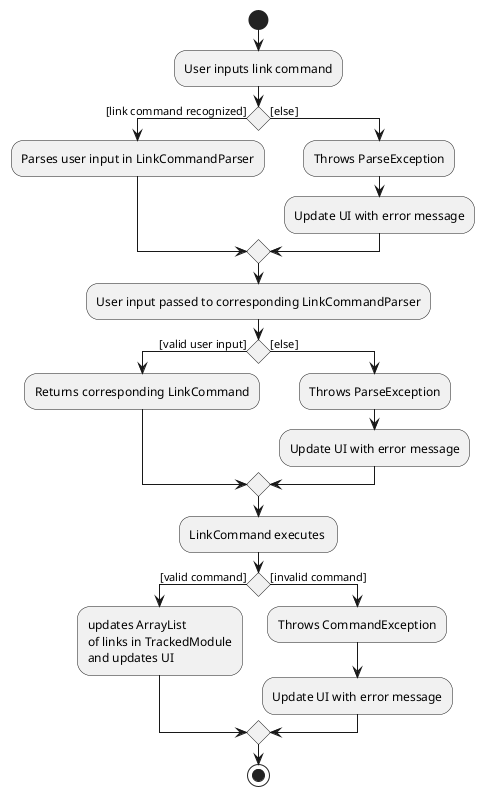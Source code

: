 @startuml
start

:User inputs link command;

if () then ([link command recognized])
	:Parses user input in LinkCommandParser;
else ([else])
	:Throws ParseException;
	:Update UI with error message;
endif

:User input passed to corresponding LinkCommandParser;
if () then ([valid user input])
    	:Returns corresponding LinkCommand;

else ([else])
    :Throws ParseException;
    :Update UI with error message;

endif
:LinkCommand executes ;
if () then ([valid command])
:updates ArrayList
of links in TrackedModule
and updates UI;
else([invalid command])
:Throws CommandException;
:Update UI with error message;

endif

stop
@enduml
